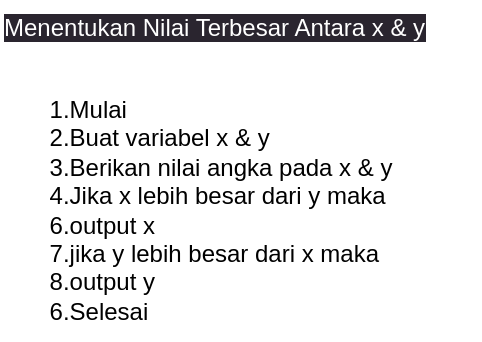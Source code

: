 <mxfile>
    <diagram id="A-p1LqiuYu_JDwPrORON" name="Menentukan Nilai Terbesar">
        <mxGraphModel dx="784" dy="1663" grid="1" gridSize="10" guides="1" tooltips="1" connect="1" arrows="1" fold="1" page="1" pageScale="1" pageWidth="850" pageHeight="1100" math="0" shadow="0">
            <root>
                <mxCell id="0"/>
                <mxCell id="1" parent="0"/>
                <mxCell id="y109b2JvpPF_murlGFoc-1" value="&lt;div style=&quot;text-align: left;&quot;&gt;&lt;span style=&quot;background-color: initial;&quot;&gt;1.Mulai&lt;/span&gt;&lt;/div&gt;&lt;div style=&quot;text-align: left;&quot;&gt;2.Buat variabel x &amp;amp; y&lt;/div&gt;&lt;div style=&quot;text-align: left;&quot;&gt;3.Berikan nilai angka pada x &amp;amp; y&lt;/div&gt;&lt;div style=&quot;text-align: left;&quot;&gt;4.Jika x lebih besar dari y maka&lt;/div&gt;&lt;div style=&quot;text-align: left;&quot;&gt;6.output x&lt;/div&gt;&lt;div style=&quot;text-align: left;&quot;&gt;7.jika y lebih besar dari x maka&lt;/div&gt;&lt;div style=&quot;text-align: left;&quot;&gt;8.output y&lt;/div&gt;&lt;div style=&quot;text-align: left;&quot;&gt;6.Selesai&lt;/div&gt;" style="text;html=1;align=center;verticalAlign=middle;resizable=0;points=[];autosize=1;strokeColor=none;fillColor=none;" parent="1" vertex="1">
                    <mxGeometry x="265" y="-940" width="190" height="130" as="geometry"/>
                </mxCell>
                <mxCell id="f38S5QdkikOm7Vpv6nIv-1" value="&lt;span style=&quot;color: rgb(255, 255, 255); font-family: Helvetica; font-size: 12px; font-style: normal; font-variant-ligatures: normal; font-variant-caps: normal; font-weight: 400; letter-spacing: normal; orphans: 2; text-align: center; text-indent: 0px; text-transform: none; widows: 2; word-spacing: 0px; -webkit-text-stroke-width: 0px; background-color: rgb(42, 37, 47); text-decoration-thickness: initial; text-decoration-style: initial; text-decoration-color: initial; float: none; display: inline !important;&quot;&gt;Menentukan Nilai Terbesar Antara x &amp;amp; y&lt;/span&gt;" style="text;whiteSpace=wrap;html=1;" parent="1" vertex="1">
                    <mxGeometry x="250" y="-980" width="240" height="40" as="geometry"/>
                </mxCell>
            </root>
        </mxGraphModel>
    </diagram>
    <diagram id="bx4ekZMoWjv773WeuP-c" name="Ganjil Genap">
        <mxGraphModel dx="784" dy="563" grid="1" gridSize="10" guides="1" tooltips="1" connect="1" arrows="1" fold="1" page="1" pageScale="1" pageWidth="850" pageHeight="1100" math="0" shadow="0">
            <root>
                <mxCell id="0"/>
                <mxCell id="1" parent="0"/>
                <mxCell id="uK4I54hB5DHPe8wflSwb-1" value="1.Mulai&lt;br&gt;2.Buat variabel x&lt;br&gt;3.Berikan nilai angka pada x&lt;br&gt;4.Periksa apakah nilai x habis dibagi 2 (%)&lt;br&gt;5.&quot;Jika&quot; iya, maka tampilkan &quot;x bilangan genap&quot;&lt;br&gt;6.&quot;Jika&quot; tidak, maka tampilkan &quot;x bilangan ganjil&quot;&lt;br&gt;7.selesai" style="text;html=1;align=left;verticalAlign=middle;resizable=0;points=[];autosize=1;strokeColor=none;fillColor=none;" parent="1" vertex="1">
                    <mxGeometry x="415" y="145" width="280" height="110" as="geometry"/>
                </mxCell>
                <mxCell id="IOzHzQEe1Yg6wQelgGP5-1" value="&lt;span style=&quot;color: rgb(255, 255, 255); font-family: Helvetica; font-size: 12px; font-style: normal; font-variant-ligatures: normal; font-variant-caps: normal; font-weight: 400; letter-spacing: normal; orphans: 2; text-align: center; text-indent: 0px; text-transform: none; widows: 2; word-spacing: 0px; -webkit-text-stroke-width: 0px; background-color: rgb(42, 37, 47); text-decoration-thickness: initial; text-decoration-style: initial; text-decoration-color: initial; float: none; display: inline !important;&quot;&gt;Menentukan apakah bilangan ganjil atau genap&lt;/span&gt;" style="text;whiteSpace=wrap;html=1;" vertex="1" parent="1">
                    <mxGeometry x="415" y="105" width="290" height="40" as="geometry"/>
                </mxCell>
            </root>
        </mxGraphModel>
    </diagram>
</mxfile>